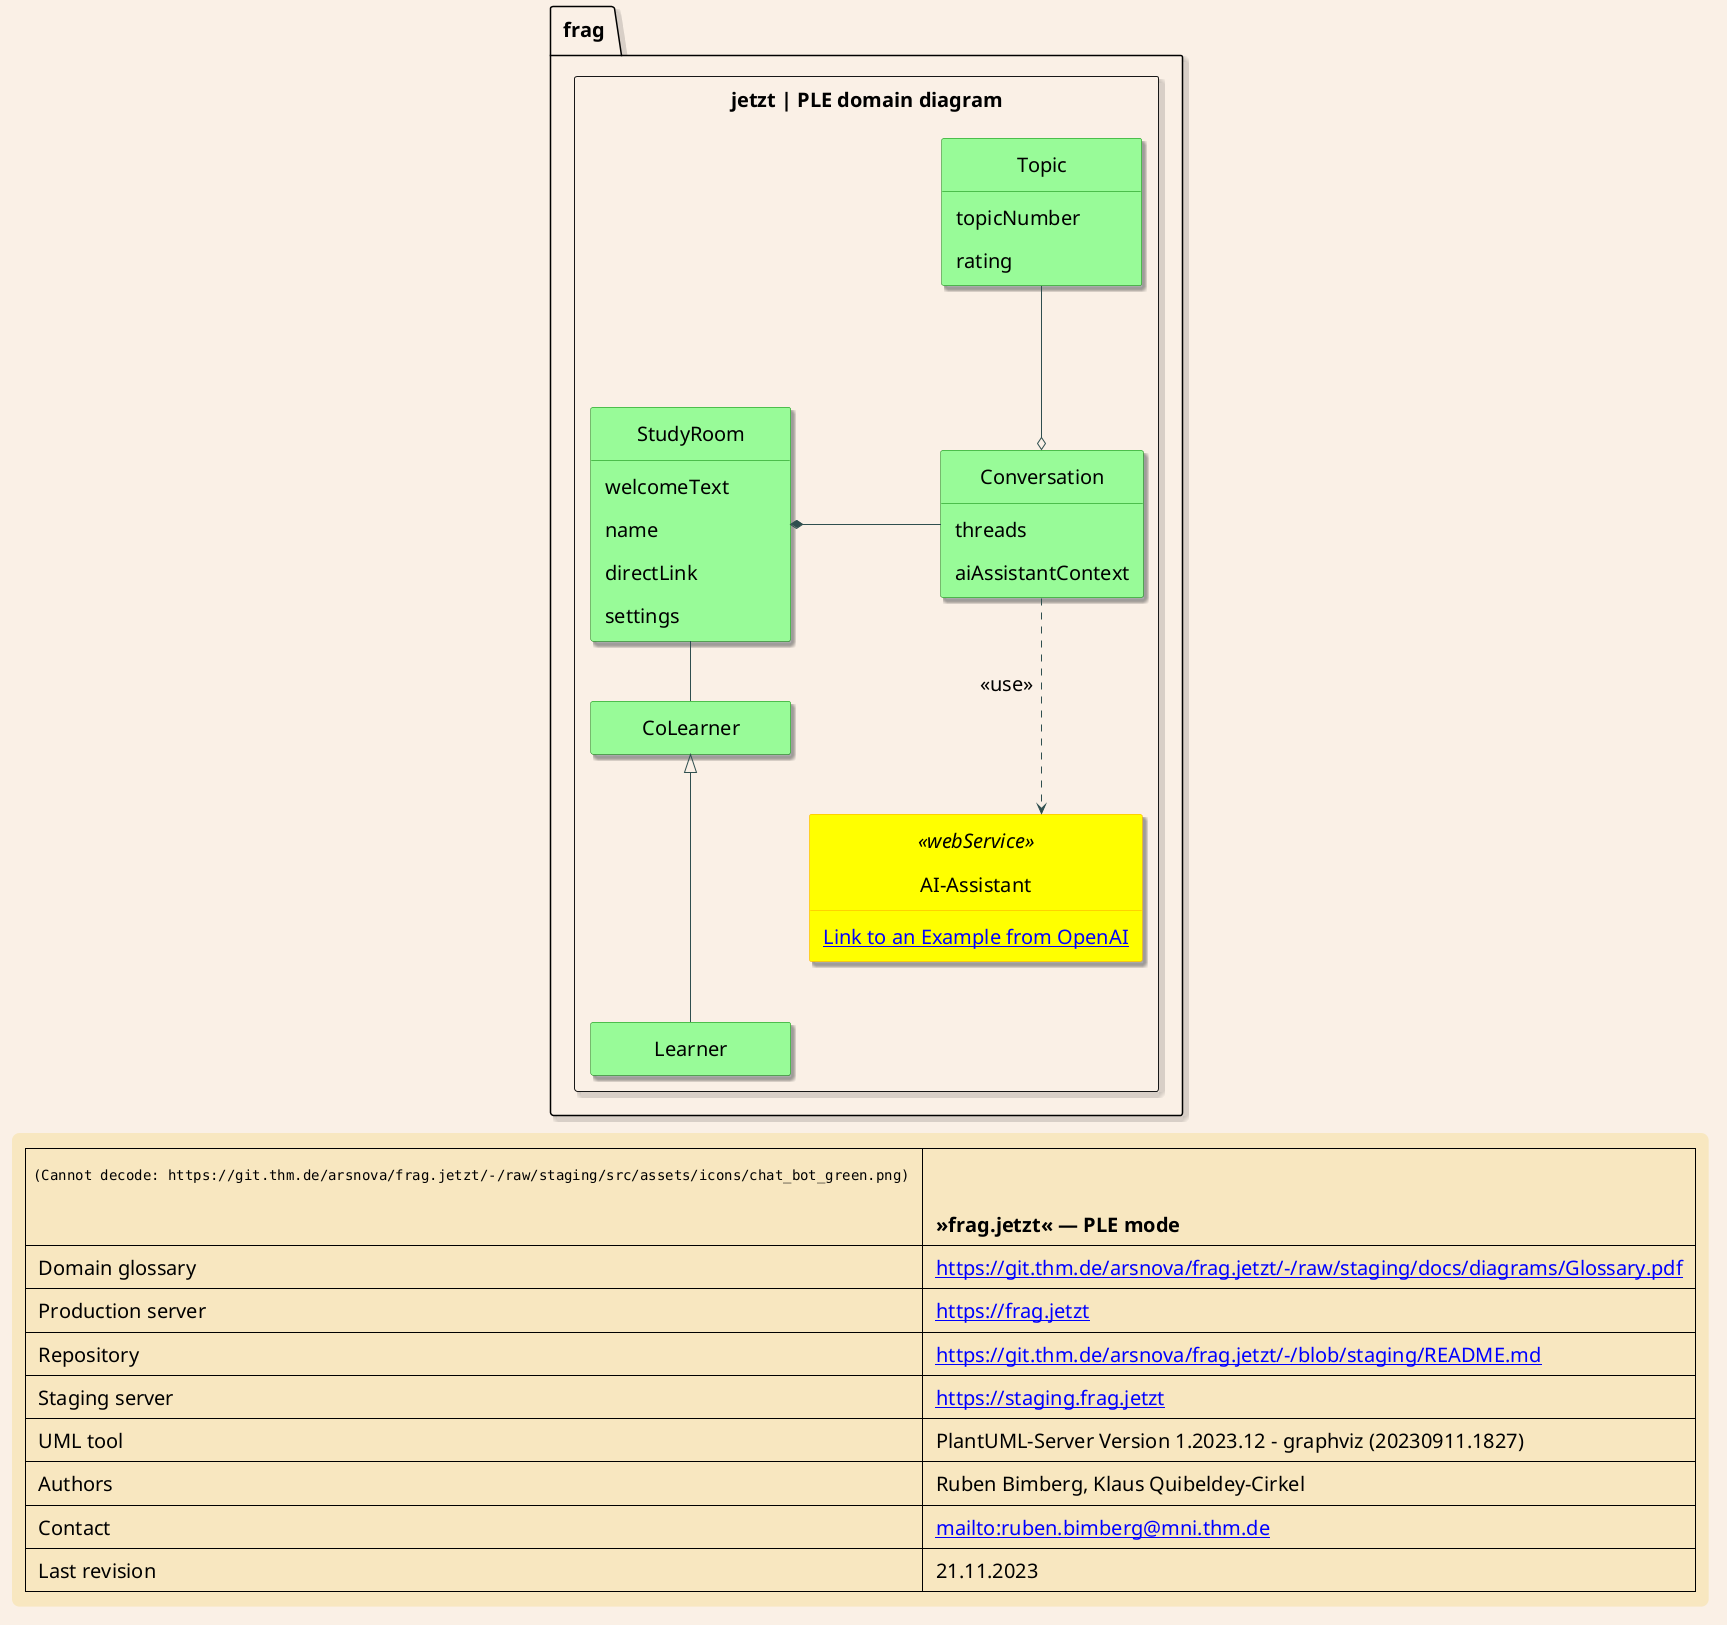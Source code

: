 @startuml Domain diagram
skinparam class {
  BackgroundColor PaleGreen
  BorderColor Green
  ArrowColor black
  FontSize 28
  BackgroundColor<<webService>> yellow
  BorderColor<<webService>> orange
}

skinparam backgroundColor Linen
skinparam linetype ortho
skinparam shadowing true
skinparam minClassWidth 200
skinparam ArrowThickness 1
skinparam LegendBackgroundColor Strategy
skinparam LegendBorderThickness 0
skinparam LegendFontSize 20
skinparam defaultFontSize 20
skinparam Padding 8
skinparam Nodesep 150
skinparam ArrowColor DarkSlateGray

hide methods
hide empty members
hide circle

package "frag.jetzt | PLE domain diagram" <<Rectangle>> {

  class "StudyRoom" {
    welcomeText
    name
    directLink
    settings
  }

  class Topic {
    topicNumber
    rating
  }

  class Conversation {
    threads
    aiAssistantContext
  }

  class "Learner" {

  }

  class "CoLearner" {

  }

  class "AI-Assistant" <<webService>> {
    [[https://platform.openai.com/docs/assistants/overview {used for automated answering} Link to an Example from OpenAI]]
  }

  "CoLearner" <|--down- "Learner"

  Topic ---o Conversation

  Conversation --.> "AI-Assistant" : <<use>>
  Conversation ---left-* "StudyRoom"

  "StudyRoom" -- "CoLearner"

}

legend right
|<img:https://git.thm.de/arsnova/frag.jetzt/-/raw/staging/src/assets/icons/chat_bot_green.png{scale=0.4}> |= \n\n »frag.jetzt« — PLE mode |
| Domain glossary | [[https://git.thm.de/arsnova/frag.jetzt/-/raw/staging/docs/diagrams/Glossary.pdf]] |
| Production server | [[https://frag.jetzt]] |
| Repository | [[https://git.thm.de/arsnova/frag.jetzt/-/blob/staging/README.md]] |
| Staging server | [[https://staging.frag.jetzt]] |
| UML tool| PlantUML-Server Version 1.2023.12 - graphviz (20230911.1827)|
| Authors| Ruben Bimberg, Klaus Quibeldey-Cirkel|
| Contact| [[mailto:ruben.bimberg@mni.thm.de]] |
| Last revision| 21.11.2023 |
end legend
@enduml
